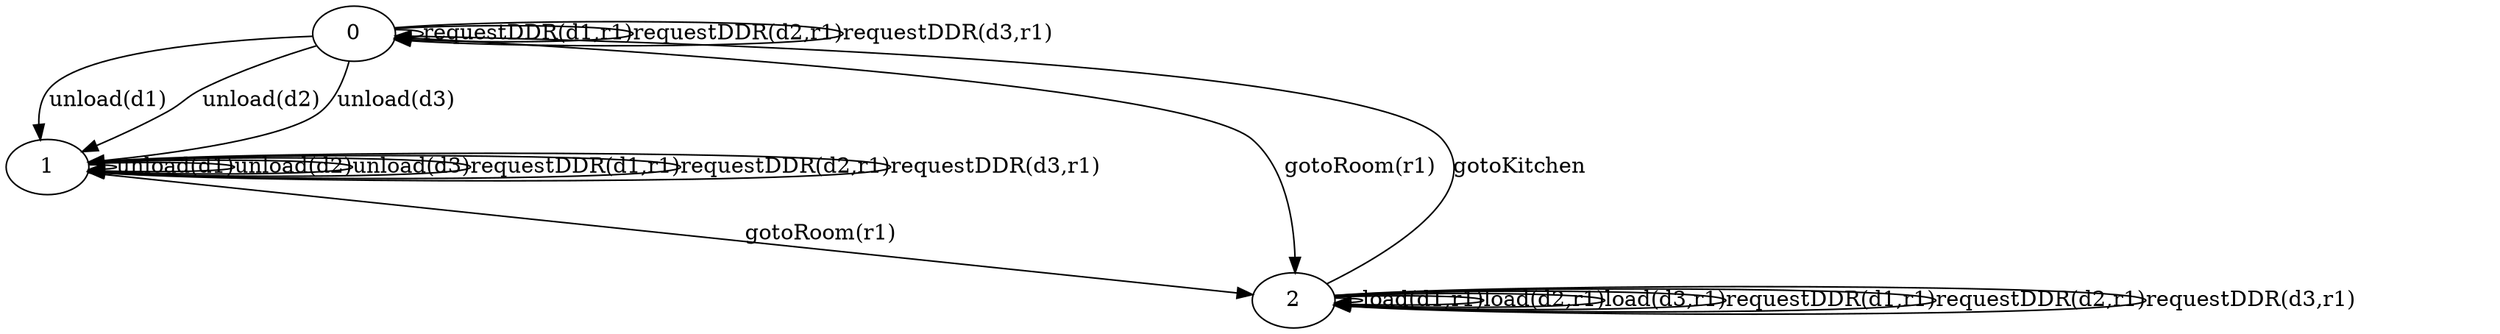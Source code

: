digraph G {
	0;
	1;
	2;
	0 -> 1 [label="unload(d1)"];
	0 -> 1 [label="unload(d2)"];
	0 -> 1 [label="unload(d3)"];
	0 -> 2 [label="gotoRoom(r1)"];
	0 -> 0 [label="requestDDR(d1,r1)"];
	0 -> 0 [label="requestDDR(d2,r1)"];
	0 -> 0 [label="requestDDR(d3,r1)"];
	1 -> 1 [label="unload(d1)"];
	1 -> 1 [label="unload(d2)"];
	1 -> 1 [label="unload(d3)"];
	1 -> 2 [label="gotoRoom(r1)"];
	1 -> 1 [label="requestDDR(d1,r1)"];
	1 -> 1 [label="requestDDR(d2,r1)"];
	1 -> 1 [label="requestDDR(d3,r1)"];
	2 -> 2 [label="load(d1,r1)"];
	2 -> 2 [label="load(d2,r1)"];
	2 -> 2 [label="load(d3,r1)"];
	2 -> 0 [label="gotoKitchen"];
	2 -> 2 [label="requestDDR(d1,r1)"];
	2 -> 2 [label="requestDDR(d2,r1)"];
	2 -> 2 [label="requestDDR(d3,r1)"];
}

